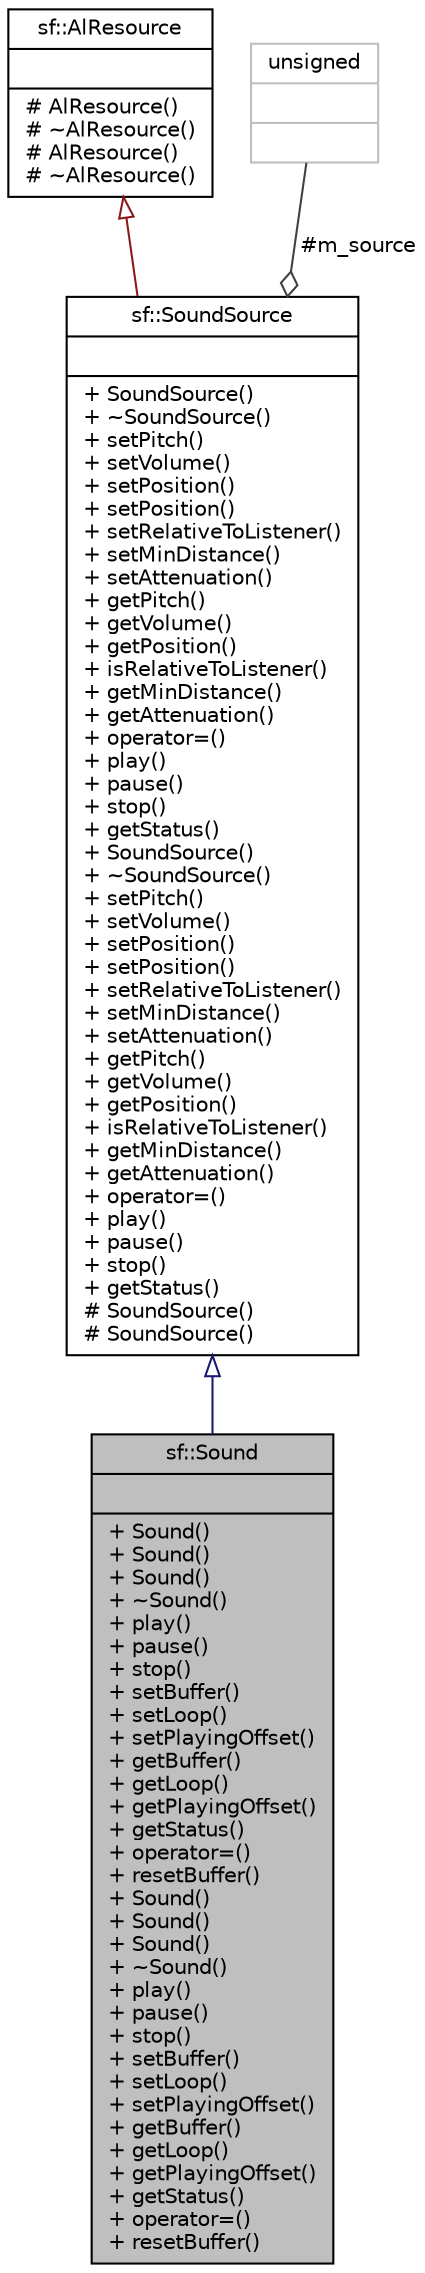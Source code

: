 digraph "sf::Sound"
{
 // LATEX_PDF_SIZE
  edge [fontname="Helvetica",fontsize="10",labelfontname="Helvetica",labelfontsize="10"];
  node [fontname="Helvetica",fontsize="10",shape=record];
  Node1 [label="{sf::Sound\n||+ Sound()\l+ Sound()\l+ Sound()\l+ ~Sound()\l+ play()\l+ pause()\l+ stop()\l+ setBuffer()\l+ setLoop()\l+ setPlayingOffset()\l+ getBuffer()\l+ getLoop()\l+ getPlayingOffset()\l+ getStatus()\l+ operator=()\l+ resetBuffer()\l+ Sound()\l+ Sound()\l+ Sound()\l+ ~Sound()\l+ play()\l+ pause()\l+ stop()\l+ setBuffer()\l+ setLoop()\l+ setPlayingOffset()\l+ getBuffer()\l+ getLoop()\l+ getPlayingOffset()\l+ getStatus()\l+ operator=()\l+ resetBuffer()\l}",height=0.2,width=0.4,color="black", fillcolor="grey75", style="filled", fontcolor="black",tooltip="Regular sound that can be played in the audio environment."];
  Node2 -> Node1 [dir="back",color="midnightblue",fontsize="10",style="solid",arrowtail="onormal",fontname="Helvetica"];
  Node2 [label="{sf::SoundSource\n||+ SoundSource()\l+ ~SoundSource()\l+ setPitch()\l+ setVolume()\l+ setPosition()\l+ setPosition()\l+ setRelativeToListener()\l+ setMinDistance()\l+ setAttenuation()\l+ getPitch()\l+ getVolume()\l+ getPosition()\l+ isRelativeToListener()\l+ getMinDistance()\l+ getAttenuation()\l+ operator=()\l+ play()\l+ pause()\l+ stop()\l+ getStatus()\l+ SoundSource()\l+ ~SoundSource()\l+ setPitch()\l+ setVolume()\l+ setPosition()\l+ setPosition()\l+ setRelativeToListener()\l+ setMinDistance()\l+ setAttenuation()\l+ getPitch()\l+ getVolume()\l+ getPosition()\l+ isRelativeToListener()\l+ getMinDistance()\l+ getAttenuation()\l+ operator=()\l+ play()\l+ pause()\l+ stop()\l+ getStatus()\l# SoundSource()\l# SoundSource()\l}",height=0.2,width=0.4,color="black", fillcolor="white", style="filled",URL="$classsf_1_1SoundSource.html",tooltip="Base class defining a sound's properties."];
  Node3 -> Node2 [dir="back",color="firebrick4",fontsize="10",style="solid",arrowtail="onormal",fontname="Helvetica"];
  Node3 [label="{sf::AlResource\n||# AlResource()\l# ~AlResource()\l# AlResource()\l# ~AlResource()\l}",height=0.2,width=0.4,color="black", fillcolor="white", style="filled",URL="$classsf_1_1AlResource.html",tooltip="Base class for classes that require an OpenAL context."];
  Node4 -> Node2 [color="grey25",fontsize="10",style="solid",label=" #m_source" ,arrowhead="odiamond",fontname="Helvetica"];
  Node4 [label="{unsigned\n||}",height=0.2,width=0.4,color="grey75", fillcolor="white", style="filled",tooltip=" "];
}
